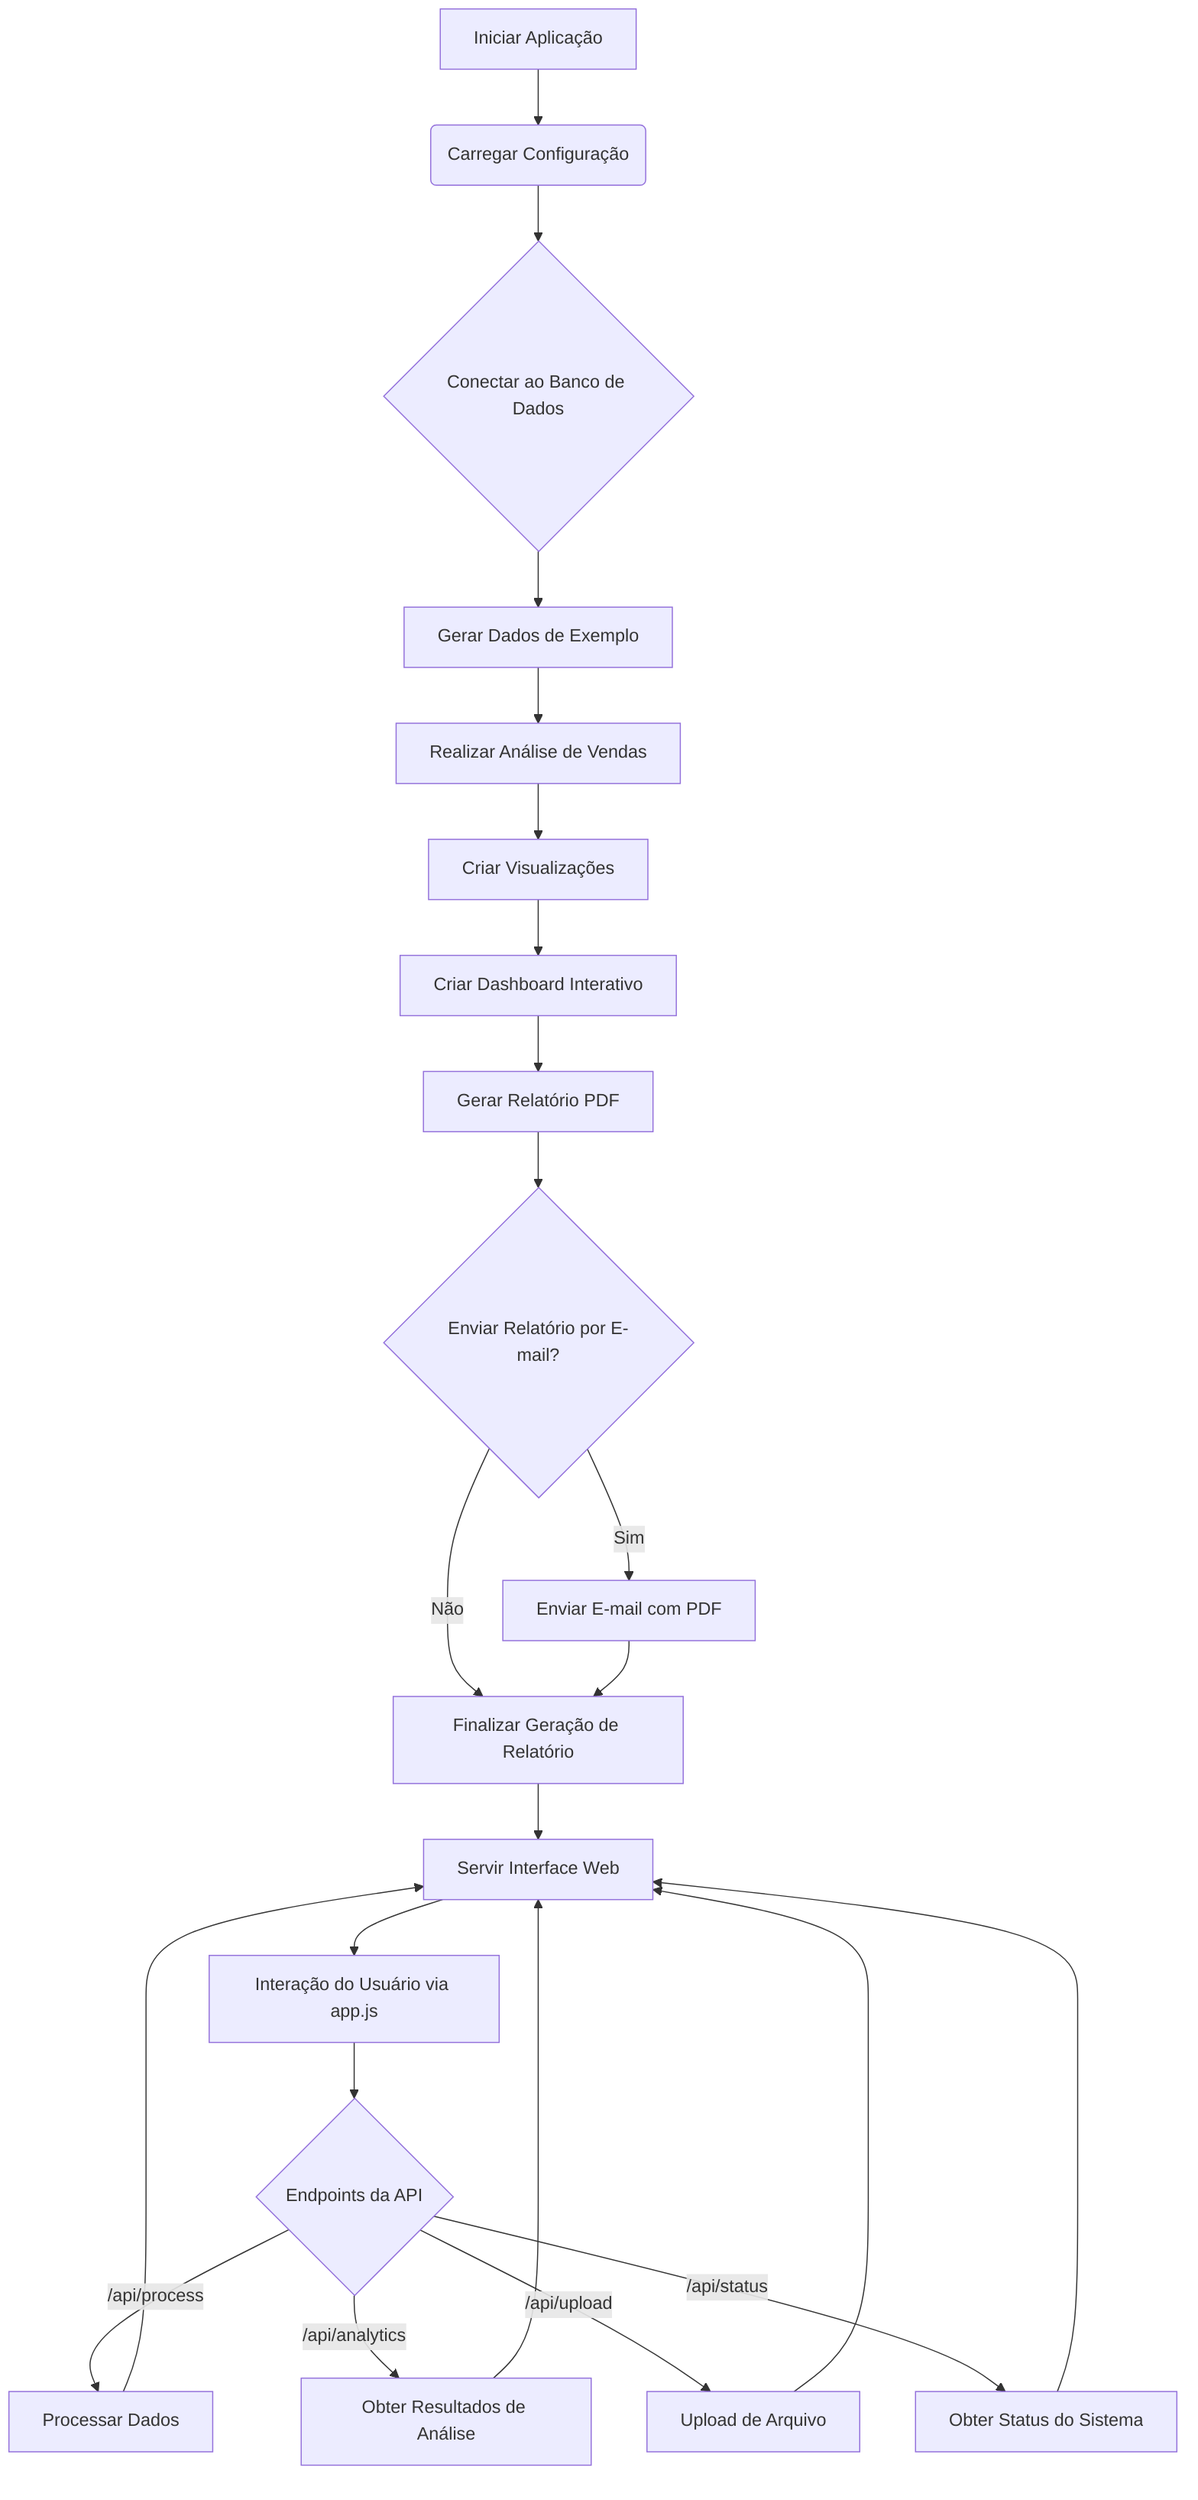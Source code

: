 graph TD
    A[Iniciar Aplicação] --> B(Carregar Configuração)
    B --> C{Conectar ao Banco de Dados}
    C --> D[Gerar Dados de Exemplo]
    D --> E[Realizar Análise de Vendas]
    E --> F[Criar Visualizações]
    F --> G[Criar Dashboard Interativo]
    G --> H[Gerar Relatório PDF]
    H --> I{Enviar Relatório por E-mail?}
    I -- Sim --> J[Enviar E-mail com PDF]
    I -- Não --> K[Finalizar Geração de Relatório]
    J --> K
    K --> L[Servir Interface Web]
    L --> M[Interação do Usuário via app.js]
    M --> N{Endpoints da API}
    N -- /api/process --> O[Processar Dados]
    N -- /api/analytics --> P[Obter Resultados de Análise]
    N -- /api/upload --> Q[Upload de Arquivo]
    N -- /api/status --> R[Obter Status do Sistema]
    O --> L
    P --> L
    Q --> L
    R --> L